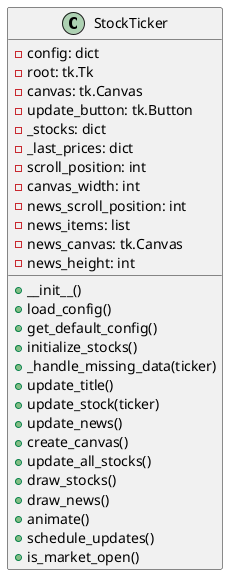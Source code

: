 @startuml model.puml

class StockTicker {
    - config: dict
    - root: tk.Tk
    - canvas: tk.Canvas
    - update_button: tk.Button
    - _stocks: dict
    - _last_prices: dict
    - scroll_position: int
    - canvas_width: int
    - news_scroll_position: int
    - news_items: list
    - news_canvas: tk.Canvas
    - news_height: int

    + __init__()
    + load_config()
    + get_default_config()
    + initialize_stocks()
    + _handle_missing_data(ticker)
    + update_title()
    + update_stock(ticker)
    + update_news()
    + create_canvas()
    + update_all_stocks()
    + draw_stocks()
    + draw_news()
    + animate()
    + schedule_updates()
    + is_market_open()
}
@enduml
